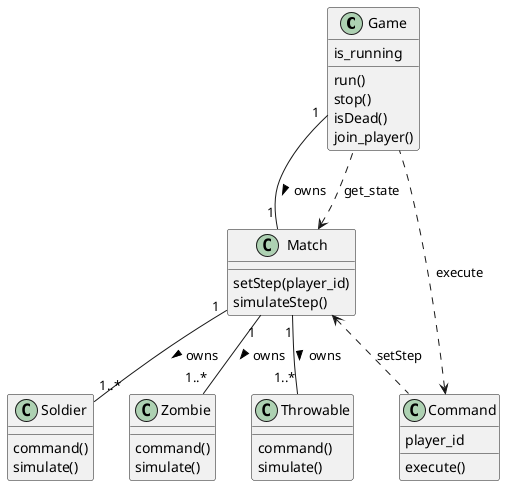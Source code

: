 @startuml
'https://plantuml.com/class-diagram

class Game {
    is_running
    run()
    stop()
    isDead()
    join_player()
}

class Match {
    setStep(player_id)
    simulateStep()
}

class Soldier {
    command()
    simulate()
}

class Zombie {
    command()
    simulate()
}

class Throwable {
    command()
    simulate()
}

class Command {
    player_id
    execute()
}

Command <.. Game : execute
Match <.. Game : get_state
Match  <.. Command : setStep
Game  "1" -- "1" Match : > owns
Match "1" -- "1..*" Soldier : > owns
Match "1" -- "1..*" Zombie : > owns
Match "1" -- "1..*" Throwable : > owns


@enduml